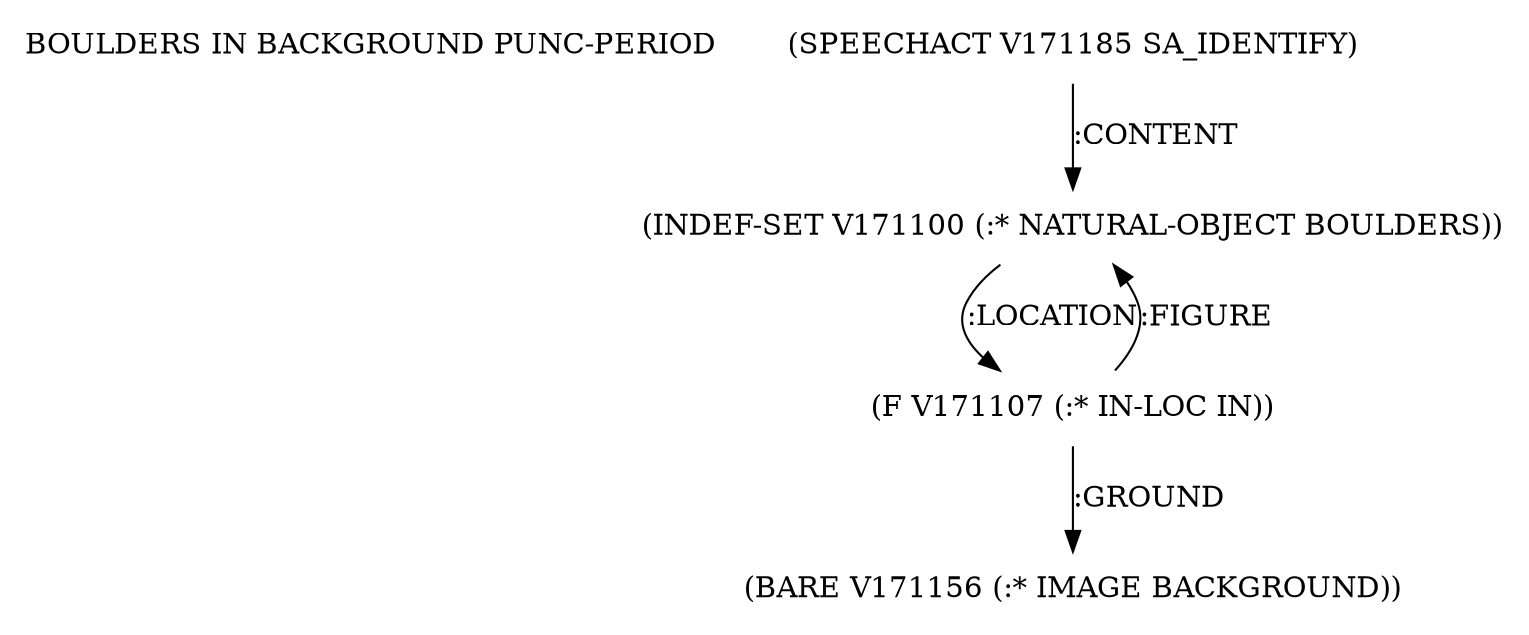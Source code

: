 digraph Terms {
  node [shape=none]
  "BOULDERS IN BACKGROUND PUNC-PERIOD"
  "V171185" [label="(SPEECHACT V171185 SA_IDENTIFY)"]
  "V171185" -> "V171100" [label=":CONTENT"]
  "V171100" [label="(INDEF-SET V171100 (:* NATURAL-OBJECT BOULDERS))"]
  "V171100" -> "V171107" [label=":LOCATION"]
  "V171107" [label="(F V171107 (:* IN-LOC IN))"]
  "V171107" -> "V171156" [label=":GROUND"]
  "V171107" -> "V171100" [label=":FIGURE"]
  "V171156" [label="(BARE V171156 (:* IMAGE BACKGROUND))"]
}
